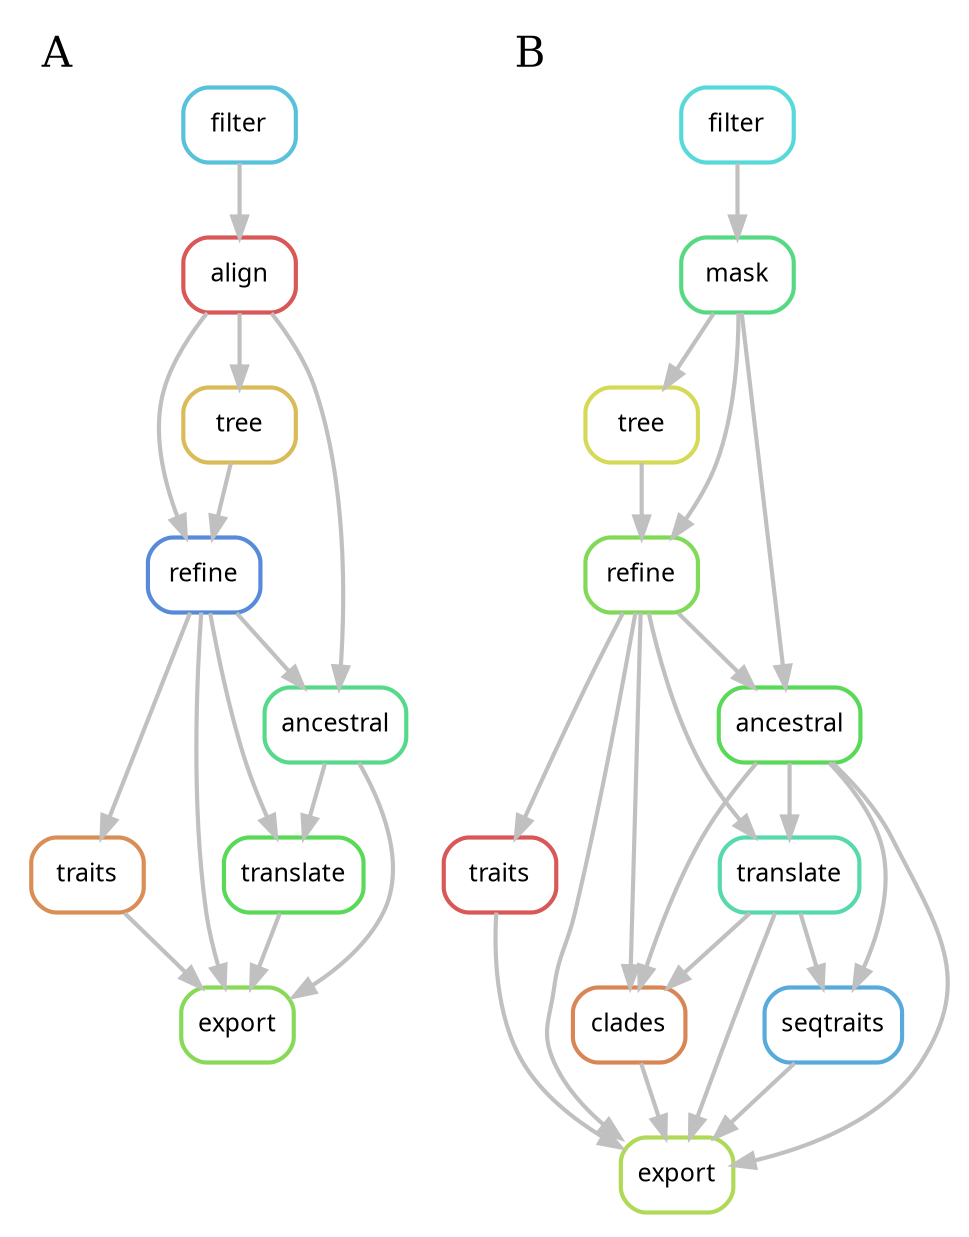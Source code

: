 digraph G {
    graph[margin=0];

    subgraph cluster_zika_snakemake_dag {
        graph[bgcolor=white, color=white, margin=0, center=true, label="A                          ", labeljus=left, labelloc=top, fontsize=20, size=4.25];
        node[shape=box, style=rounded, fontname=sans, fontsize=12, penwidth=2];
        edge[penwidth=2, color=grey];
        z1[label = "export", color = "0.27 0.6 0.85", style="rounded"];
        z2[label = "refine", color = "0.60 0.6 0.85", style="rounded"];
        z3[label = "traits", color = "0.07 0.6 0.85", style="rounded"];
        z4[label = "ancestral", color = "0.40 0.6 0.85", style="rounded"];
        z5[label = "translate", color = "0.33 0.6 0.85", style="rounded"];
        z6[label = "tree", color = "0.13 0.6 0.85", style="rounded"];
        z7[label = "align", color = "0.00 0.6 0.85", style="rounded"];
        z8[label = "filter", color = "0.53 0.6 0.85", style="rounded"];
        z2 -> z1
        z3 -> z1
        z4 -> z1
        z5 -> z1
        z6 -> z2
        z7 -> z2
        z2 -> z3
        z2 -> z4
        z7 -> z4
        z2 -> z5
        z4 -> z5
        z7 -> z6
        z8 -> z7
    }

    subgraph cluster_tb_snakemake_dag {
        graph[bgcolor=white, color=white, margin=0, center=true, label="B                          ", labeljus=left, labelloc=top, fontsize=20, size=4.25];
        node[shape=box, style=rounded, fontname=sans, fontsize=12, penwidth=2];
        edge[penwidth=2, color=grey];
        t1[label = "export", color = "0.22 0.6 0.85", style="rounded"];
        t2[label = "refine", color = "0.28 0.6 0.85", style="rounded"];
        t3[label = "traits", color = "0.00 0.6 0.85", style="rounded"];
        t4[label = "ancestral", color = "0.33 0.6 0.85", style="rounded"];
        t5[label = "translate", color = "0.44 0.6 0.85", style="rounded"];
        t6[label = "seqtraits", color = "0.56 0.6 0.85", style="rounded"];
        t7[label = "clades", color = "0.06 0.6 0.85", style="rounded"];
        t8[label = "tree", color = "0.17 0.6 0.85", style="rounded"];
        t9[label = "mask", color = "0.39 0.6 0.85", style="rounded"];
        t10[label = "filter", color = "0.50 0.6 0.85", style="rounded"];
        t2 -> t1
        t3 -> t1
        t4 -> t1
        t5 -> t1
        t6 -> t1
        t7 -> t1
        t8 -> t2
        t9 -> t2
        t2 -> t3
        t2 -> t4
        t9 -> t4
        t2 -> t5
        t4 -> t5
        t4 -> t6
        t5 -> t6
        t2 -> t7
        t5 -> t7
        t4 -> t7
        t9 -> t8
        t10 -> t9
    }
}
